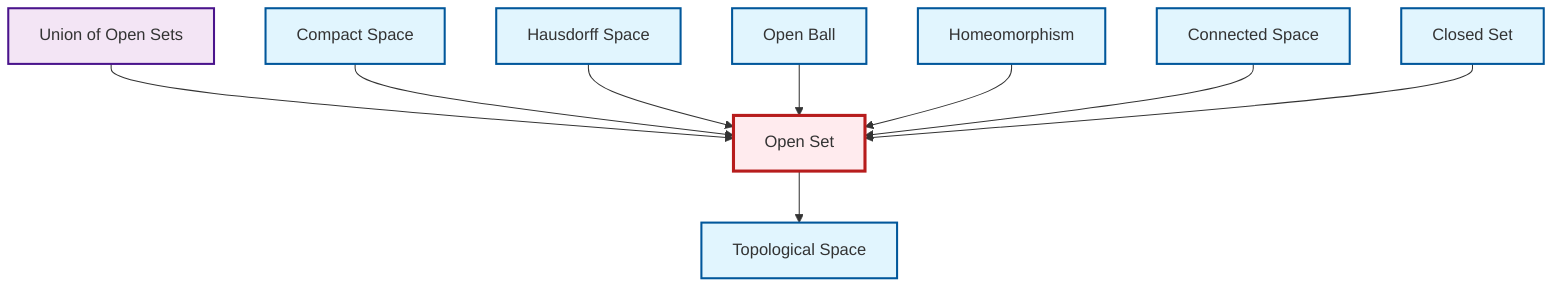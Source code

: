 graph TD
    classDef definition fill:#e1f5fe,stroke:#01579b,stroke-width:2px
    classDef theorem fill:#f3e5f5,stroke:#4a148c,stroke-width:2px
    classDef axiom fill:#fff3e0,stroke:#e65100,stroke-width:2px
    classDef example fill:#e8f5e9,stroke:#1b5e20,stroke-width:2px
    classDef current fill:#ffebee,stroke:#b71c1c,stroke-width:3px
    def-hausdorff["Hausdorff Space"]:::definition
    thm-union-open-sets["Union of Open Sets"]:::theorem
    def-open-ball["Open Ball"]:::definition
    def-compact["Compact Space"]:::definition
    def-homeomorphism["Homeomorphism"]:::definition
    def-closed-set["Closed Set"]:::definition
    def-open-set["Open Set"]:::definition
    def-connected["Connected Space"]:::definition
    def-topological-space["Topological Space"]:::definition
    def-open-set --> def-topological-space
    thm-union-open-sets --> def-open-set
    def-compact --> def-open-set
    def-hausdorff --> def-open-set
    def-open-ball --> def-open-set
    def-homeomorphism --> def-open-set
    def-connected --> def-open-set
    def-closed-set --> def-open-set
    class def-open-set current